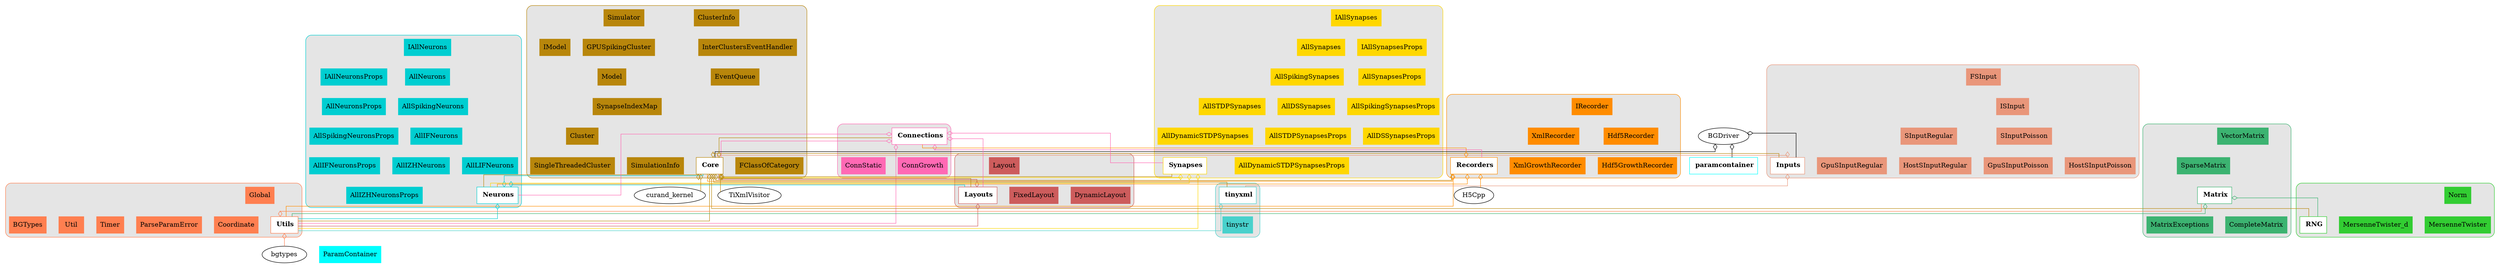 //BrainGrid Overview
//Written in the Dot language (See Graphviz)

digraph {
	 graph[splines=ortho,compound=true]




	subgraph clusterUtils {
		style = rounded
		bgcolor = grey90
		color = coral
		node [shape = record, color = coral];

		BGTypes[label = BGTypes, style = filled];
		Coordinate[label = Coordinate, style = filled];
		Global[label = Global, style = filled];
		ParseParamError[label = ParseParamError, style = filled];
		Timer[label = Timer, style = filled];
		Util[label = Util, style = filled];
		Utils[label =< <B> Utils</B>>, style = bold, fillcolor = white, style = filled];


		//------LAYOUT FOR SUBGRAPH------


		rankdir = BT; // Rank Direction Bottom to Top
		nodesep = 1.5; // Node Separation
		ranksep = 1.5; // Rank Separation


		//INHERITANCE//



		//COMPOSITION//


		BGTypes -> Global [style=invis];
		Coordinate -> Global [style=invis];
	}//end subgraph Utils


	subgraph paramcontainer {
		style = rounded
		bgcolor = grey90
		color = cyan
		node [shape = record, color = cyan];

		ParamContainer[label = ParamContainer, style = filled];
		paramcontainer[label =< <B> paramcontainer</B>>, style = bold, fillcolor = white, style = filled];


		//------LAYOUT FOR SUBGRAPH------


		rankdir = BT; // Rank Direction Bottom to Top
		nodesep = 1.5; // Node Separation
		ranksep = 1.5; // Rank Separation


		//INHERITANCE//



		//COMPOSITION//

	}//end subgraph paramcontainer


	subgraph clusterCore {
		style = rounded
		bgcolor = grey90
		color = darkgoldenrod
		node [shape = record, color = darkgoldenrod];

		Cluster[label = Cluster, style = filled];
		ClusterInfo[label = ClusterInfo, style = filled];
		EventQueue[label = EventQueue, style = filled];
		FClassOfCategory[label = FClassOfCategory, style = filled];
		GPUSpikingCluster[label = GPUSpikingCluster, style = filled];
		IModel[label = IModel, style = filled];
		InterClustersEventHandler[label = InterClustersEventHandler, style = filled];
		Model[label = Model, style = filled];
		SimulationInfo[label = SimulationInfo, style = filled];
		Simulator[label = Simulator, style = filled];
		SingleThreadedCluster[label = SingleThreadedCluster, style = filled];
		SynapseIndexMap[label = SynapseIndexMap, style = filled];
		Core[label =< <B> Core</B>>, style = bold, fillcolor = white, style = filled];


		//------LAYOUT FOR SUBGRAPH------


		rankdir = BT; // Rank Direction Bottom to Top
		nodesep = 1.5; // Node Separation
		ranksep = 1.5; // Rank Separation


		//INHERITANCE//


		GPUSpikingCluster -> Cluster [style=invis];

		Model -> IModel [style=invis];

		SingleThreadedCluster -> Cluster [style=invis];


		//COMPOSITION//


		SimulationInfo -> Cluster [style=invis];

		InterClustersEventHandler -> ClusterInfo [style=invis];

		InterClustersEventHandler -> EventQueue [style=invis];
		SimulationInfo -> EventQueue [style=invis];
		SynapseIndexMap -> EventQueue [style=invis];

		Model -> GPUSpikingCluster [style=invis];

		Cluster -> IModel [style=invis];
		SimulationInfo -> IModel [style=invis];

		EventQueue -> InterClustersEventHandler [style=invis];

		GPUSpikingCluster -> Model [style=invis];
		SynapseIndexMap -> Model [style=invis];

		IModel -> Simulator [style=invis];
		SimulationInfo -> Simulator [style=invis];

		Cluster -> SynapseIndexMap [style=invis];
		ClusterInfo -> SynapseIndexMap [style=invis];
		GPUSpikingCluster -> SynapseIndexMap [style=invis];
		SimulationInfo -> SynapseIndexMap [style=invis];
	}//end subgraph Core


	subgraph clusterRecorders {
		style = rounded
		bgcolor = grey90
		color = darkorange
		node [shape = record, color = darkorange];

		Hdf5GrowthRecorder[label = Hdf5GrowthRecorder, style = filled];
		Hdf5Recorder[label = Hdf5Recorder, style = filled];
		IRecorder[label = IRecorder, style = filled];
		XmlGrowthRecorder[label = XmlGrowthRecorder, style = filled];
		XmlRecorder[label = XmlRecorder, style = filled];
		Recorders[label =< <B> Recorders</B>>, style = bold, fillcolor = white, style = filled];


		//------LAYOUT FOR SUBGRAPH------


		rankdir = BT; // Rank Direction Bottom to Top
		nodesep = 1.5; // Node Separation
		ranksep = 1.5; // Rank Separation


		//INHERITANCE//


		Hdf5GrowthRecorder -> Hdf5Recorder [style=invis];

		Hdf5Recorder -> IRecorder [style=invis];

		XmlGrowthRecorder -> XmlRecorder [style=invis];

		XmlRecorder -> IRecorder [style=invis];


		//COMPOSITION//

	}//end subgraph Recorders


	subgraph clusterInputs {
		style = rounded
		bgcolor = grey90
		color = darksalmon
		node [shape = record, color = darksalmon];

		FSInput[label = FSInput, style = filled];
		GpuSInputPoisson[label = GpuSInputPoisson, style = filled];
		GpuSInputRegular[label = GpuSInputRegular, style = filled];
		HostSInputPoisson[label = HostSInputPoisson, style = filled];
		HostSInputRegular[label = HostSInputRegular, style = filled];
		ISInput[label = ISInput, style = filled];
		SInputPoisson[label = SInputPoisson, style = filled];
		SInputRegular[label = SInputRegular, style = filled];
		Inputs[label =< <B> Inputs</B>>, style = bold, fillcolor = white, style = filled];


		//------LAYOUT FOR SUBGRAPH------


		rankdir = BT; // Rank Direction Bottom to Top
		nodesep = 1.5; // Node Separation
		ranksep = 1.5; // Rank Separation


		//INHERITANCE//


		GpuSInputPoisson -> SInputPoisson [style=invis];

		GpuSInputRegular -> SInputRegular [style=invis];

		HostSInputPoisson -> SInputPoisson [style=invis];

		HostSInputRegular -> SInputRegular [style=invis];

		SInputPoisson -> ISInput [style=invis];

		SInputRegular -> ISInput [style=invis];


		//COMPOSITION//


		GpuSInputPoisson -> FSInput [style=invis];
		GpuSInputRegular -> FSInput [style=invis];
		HostSInputPoisson -> FSInput [style=invis];
		HostSInputRegular -> FSInput [style=invis];
		ISInput -> FSInput [style=invis];
	}//end subgraph Inputs


	subgraph clusterNeurons {
		style = rounded
		bgcolor = grey90
		color = darkturquoise
		node [shape = record, color = darkturquoise];

		AllIFNeurons[label = AllIFNeurons, style = filled];
		AllIFNeuronsProps[label = AllIFNeuronsProps, style = filled];
		AllIZHNeurons[label = AllIZHNeurons, style = filled];
		AllIZHNeuronsProps[label = AllIZHNeuronsProps, style = filled];
		AllLIFNeurons[label = AllLIFNeurons, style = filled];
		AllNeurons[label = AllNeurons, style = filled];
		AllNeuronsProps[label = AllNeuronsProps, style = filled];
		AllSpikingNeurons[label = AllSpikingNeurons, style = filled];
		AllSpikingNeuronsProps[label = AllSpikingNeuronsProps, style = filled];
		IAllNeurons[label = IAllNeurons, style = filled];
		IAllNeuronsProps[label = IAllNeuronsProps, style = filled];
		Neurons[label =< <B> Neurons</B>>, style = bold, fillcolor = white, style = filled];


		//------LAYOUT FOR SUBGRAPH------


		rankdir = BT; // Rank Direction Bottom to Top
		nodesep = 1.5; // Node Separation
		ranksep = 1.5; // Rank Separation


		//INHERITANCE//


		AllIFNeurons -> AllSpikingNeurons [style=invis];

		AllIFNeuronsProps -> AllSpikingNeuronsProps [style=invis];

		AllIZHNeurons -> AllIFNeurons [style=invis];

		AllIZHNeuronsProps -> AllIFNeuronsProps [style=invis];

		AllLIFNeurons -> AllIFNeurons [style=invis];

		AllNeurons -> IAllNeurons [style=invis];

		AllNeuronsProps -> IAllNeuronsProps [style=invis];

		AllSpikingNeurons -> AllNeurons [style=invis];

		AllSpikingNeuronsProps -> AllNeuronsProps [style=invis];


		//COMPOSITION//


		AllIFNeuronsProps -> AllIFNeurons [style=invis];

		AllIZHNeuronsProps -> AllIZHNeurons [style=invis];

		AllNeuronsProps -> AllNeurons [style=invis];

		AllSpikingNeuronsProps -> AllSpikingNeurons [style=invis];
	}//end subgraph Neurons


	subgraph clusterSynapses {
		style = rounded
		bgcolor = grey90
		color = gold
		node [shape = record, color = gold];

		AllDSSynapses[label = AllDSSynapses, style = filled];
		AllDSSynapsesProps[label = AllDSSynapsesProps, style = filled];
		AllDynamicSTDPSynapses[label = AllDynamicSTDPSynapses, style = filled];
		AllDynamicSTDPSynapsesProps[label = AllDynamicSTDPSynapsesProps, style = filled];
		AllSTDPSynapses[label = AllSTDPSynapses, style = filled];
		AllSTDPSynapsesProps[label = AllSTDPSynapsesProps, style = filled];
		AllSpikingSynapses[label = AllSpikingSynapses, style = filled];
		AllSpikingSynapsesProps[label = AllSpikingSynapsesProps, style = filled];
		AllSynapses[label = AllSynapses, style = filled];
		AllSynapsesProps[label = AllSynapsesProps, style = filled];
		IAllSynapses[label = IAllSynapses, style = filled];
		IAllSynapsesProps[label = IAllSynapsesProps, style = filled];
		Synapses[label =< <B> Synapses</B>>, style = bold, fillcolor = white, style = filled];


		//------LAYOUT FOR SUBGRAPH------


		rankdir = BT; // Rank Direction Bottom to Top
		nodesep = 1.5; // Node Separation
		ranksep = 1.5; // Rank Separation


		//INHERITANCE//


		AllDSSynapses -> AllSpikingSynapses [style=invis];

		AllDSSynapsesProps -> AllSpikingSynapsesProps [style=invis];

		AllDynamicSTDPSynapses -> AllSTDPSynapses [style=invis];

		AllDynamicSTDPSynapsesProps -> AllSTDPSynapsesProps [style=invis];

		AllSTDPSynapses -> AllSpikingSynapses [style=invis];

		AllSTDPSynapsesProps -> AllSpikingSynapsesProps [style=invis];

		AllSpikingSynapses -> AllSynapses [style=invis];

		AllSpikingSynapsesProps -> AllSynapsesProps [style=invis];

		AllSynapses -> IAllSynapses [style=invis];

		AllSynapsesProps -> IAllSynapsesProps [style=invis];


		//COMPOSITION//


		AllDSSynapsesProps -> AllDSSynapses [style=invis];

		AllDynamicSTDPSynapsesProps -> AllDynamicSTDPSynapses [style=invis];

		AllSTDPSynapsesProps -> AllSTDPSynapses [style=invis];

		AllSpikingSynapsesProps -> AllSpikingSynapses [style=invis];

		AllSynapsesProps -> AllSynapses [style=invis];

		IAllSynapsesProps -> IAllSynapses [style=invis];
	}//end subgraph Synapses


	subgraph clusterConnections {
		style = rounded
		bgcolor = grey90
		color = hotpink
		node [shape = record, color = hotpink];

		ConnGrowth[label = ConnGrowth, style = filled];
		ConnStatic[label = ConnStatic, style = filled];
		Connections[label = Connections, style = filled];
		Connections[label =< <B> Connections</B>>, style = bold, fillcolor = white, style = filled];


		//------LAYOUT FOR SUBGRAPH------


		rankdir = BT; // Rank Direction Bottom to Top
		nodesep = 1.5; // Node Separation
		ranksep = 1.5; // Rank Separation


		//INHERITANCE//


		ConnGrowth -> Connections [style=invis];

		ConnStatic -> Connections [style=invis];


		//COMPOSITION//

	}//end subgraph Connections


	subgraph clusterLayouts {
		style = rounded
		bgcolor = grey90
		color = indianred
		node [shape = record, color = indianred];

		DynamicLayout[label = DynamicLayout, style = filled];
		FixedLayout[label = FixedLayout, style = filled];
		Layout[label = Layout, style = filled];
		Layouts[label =< <B> Layouts</B>>, style = bold, fillcolor = white, style = filled];


		//------LAYOUT FOR SUBGRAPH------


		rankdir = BT; // Rank Direction Bottom to Top
		nodesep = 1.5; // Node Separation
		ranksep = 1.5; // Rank Separation


		//INHERITANCE//


		DynamicLayout -> Layout [style=invis];

		FixedLayout -> Layout [style=invis];


		//COMPOSITION//

	}//end subgraph Layouts


	subgraph clusterRNG {
		style = rounded
		bgcolor = grey90
		color = limegreen
		node [shape = record, color = limegreen];

		MersenneTwister[label = MersenneTwister, style = filled];
		MersenneTwister_d[label = MersenneTwister_d, style = filled];
		Norm[label = Norm, style = filled];
		RNG[label =< <B> RNG</B>>, style = bold, fillcolor = white, style = filled];


		//------LAYOUT FOR SUBGRAPH------


		rankdir = BT; // Rank Direction Bottom to Top
		nodesep = 1.5; // Node Separation
		ranksep = 1.5; // Rank Separation


		//INHERITANCE//



		//COMPOSITION//


		MersenneTwister -> Norm [style=invis];
	}//end subgraph RNG


	subgraph clusterMatrix {
		style = rounded
		bgcolor = grey90
		color = mediumseagreen
		node [shape = record, color = mediumseagreen];

		CompleteMatrix[label = CompleteMatrix, style = filled];
		Matrix[label = Matrix, style = filled];
		MatrixExceptions[label = MatrixExceptions, style = filled];
		SparseMatrix[label = SparseMatrix, style = filled];
		VectorMatrix[label = VectorMatrix, style = filled];
		Matrix[label =< <B> Matrix</B>>, style = bold, fillcolor = white, style = filled];


		//------LAYOUT FOR SUBGRAPH------


		rankdir = BT; // Rank Direction Bottom to Top
		nodesep = 1.5; // Node Separation
		ranksep = 1.5; // Rank Separation


		//INHERITANCE//


		CompleteMatrix -> Matrix [style=invis];

		VectorMatrix -> Matrix [style=invis];


		//COMPOSITION//


		VectorMatrix -> CompleteMatrix [style=invis];

		MatrixExceptions -> Matrix [style=invis];

		Matrix -> SparseMatrix [style=invis];
		VectorMatrix -> SparseMatrix [style=invis];

		CompleteMatrix -> VectorMatrix [style=invis];
		SparseMatrix -> VectorMatrix [style=invis];
	}//end subgraph Matrix


	subgraph clustertinyxml {
		style = rounded
		bgcolor = grey90
		color = mediumturquoise
		node [shape = record, color = mediumturquoise];

		tinystr[label = tinystr, style = filled];
		tinyxml[label = tinyxml, style = filled];
		tinyxml[label =< <B> tinyxml</B>>, style = bold, fillcolor = white, style = filled];


		//------LAYOUT FOR SUBGRAPH------


		rankdir = BT; // Rank Direction Bottom to Top
		nodesep = 1.5; // Node Separation
		ranksep = 1.5; // Rank Separation


		//INHERITANCE//



		//COMPOSITION//


		tinystr -> tinyxml [style=invis];
	}//end subgraph tinyxml
//-------LAYOUT OF RELATIONSHIPS BETWEEN SUBGRAPHS------//
rankdir = BT; // Rank Direction Top to Bottom
nodesep = 0.375; // Node Separation
ranksep = 0.375; // Rank Separation


edge [color=hotpink];
Core -> Connections [arrowhead=ediamond, ltail = clusterConnections,lhead = clusterCore];
Recorders -> Connections [arrowhead=ediamond, ltail = clusterConnections,lhead = clusterRecorders];

edge [color=darkorange];
Utils -> Recorders [arrowhead=ediamond, ltail = clusterRecorders,lhead = clusterUtils];

edge [color=mediumturquoise];
Utils -> tinyxml [arrowhead=ediamond, ltail = clustertinyxml,lhead = clusterUtils];

edge [color=darkturquoise];
Core -> Neurons [arrowhead=ediamond, ltail = clusterNeurons,lhead = clusterCore];

edge [color=darkgoldenrod];
RNG -> Core [arrowhead=ediamond, ltail = clusterCore,lhead = clusterRNG];
Connections -> Core [arrowhead=ediamond, ltail = clusterCore,lhead = clusterConnections];

edge [color=coral];
bgtypes -> Utils [arrowhead=ediamond, lhead = clusterbgtypes];

edge [color=indianred];
Core -> Layouts [arrowhead=ediamond, ltail = clusterLayouts,lhead = clusterCore];

edge [color=darkgoldenrod];
Synapses -> Core [arrowhead=ediamond, ltail = clusterCore,lhead = clusterSynapses];

edge [color=gold];
Core -> Synapses [arrowhead=ediamond, ltail = clusterSynapses,lhead = clusterCore];

edge [color=darksalmon];
Core -> Inputs [arrowhead=ediamond, ltail = clusterInputs,lhead = clusterCore];

edge [color=gold];
Neurons -> Synapses [arrowhead=ediamond, ltail = clusterSynapses,lhead = clusterNeurons];

edge [color=hotpink];
Synapses -> Connections [arrowhead=ediamond, ltail = clusterConnections,lhead = clusterSynapses];

edge [color=coral];
Matrix -> Utils [arrowhead=ediamond, ltail = clusterUtils,lhead = clusterMatrix];

edge [color=darkorange];
Connections -> Recorders [arrowhead=ediamond, ltail = clusterRecorders,lhead = clusterConnections];

edge [color=black];
Core -> BGDriver [arrowhead=ediamond, ltail = clusterBGDriver,];

edge [color=darkgoldenrod];
Inputs -> Core [arrowhead=ediamond, ltail = clusterCore,lhead = clusterInputs];

edge [color=darkorange];
Core -> Recorders [arrowhead=ediamond, ltail = clusterRecorders,lhead = clusterCore];
Neurons -> Recorders [arrowhead=ediamond, ltail = clusterRecorders,lhead = clusterNeurons];

edge [color=darkgoldenrod];
curand_kernel -> Core [arrowhead=ediamond, lhead = clustercurand_kernel];
tinyxml -> Core [arrowhead=ediamond, ltail = clusterCore,lhead = clustertinyxml];

edge [color=darksalmon];
tinyxml -> Inputs [arrowhead=ediamond, ltail = clusterInputs,lhead = clustertinyxml];

edge [color=mediumseagreen];
RNG -> Matrix [arrowhead=ediamond, ltail = clusterMatrix,lhead = clusterRNG];

edge [color=darkgoldenrod];
Neurons -> Core [arrowhead=ediamond, ltail = clusterCore,lhead = clusterNeurons];

edge [color=black];
Inputs -> BGDriver [arrowhead=ediamond, ltail = clusterBGDriver,];

edge [color=darkturquoise];
Layouts -> Neurons [arrowhead=ediamond, ltail = clusterNeurons,lhead = clusterLayouts];

edge [color=hotpink];
Utils -> Connections [arrowhead=ediamond, ltail = clusterConnections,lhead = clusterUtils];

edge [color=darkturquoise];
Utils -> Neurons [arrowhead=ediamond, ltail = clusterNeurons,lhead = clusterUtils];

edge [color=darkorange];
H5Cpp -> Recorders [arrowhead=ediamond, lhead = clusterH5Cpp];

edge [color=darkgoldenrod];
Layouts -> Core [arrowhead=ediamond, ltail = clusterCore,lhead = clusterLayouts];
TiXmlVisitor -> Core [arrowhead=ediamond, lhead = clusterTiXmlVisitor];

edge [color=hotpink];
Neurons -> Connections [arrowhead=ediamond, ltail = clusterConnections,lhead = clusterNeurons];

edge [color=darkgoldenrod];
Utils -> Core [arrowhead=ediamond, ltail = clusterCore,lhead = clusterUtils];

edge [color=black];
paramcontainer -> BGDriver [arrowhead=ediamond, ltail = clusterBGDriver,];

edge [color=hotpink];
Layouts -> Connections [arrowhead=ediamond, ltail = clusterConnections,lhead = clusterLayouts];

edge [color=mediumseagreen];
Utils -> Matrix [arrowhead=ediamond, ltail = clusterMatrix,lhead = clusterUtils];

edge [color=gold];
Utils -> Synapses [arrowhead=ediamond, ltail = clusterSynapses,lhead = clusterUtils];

edge [color=darkgoldenrod];
Recorders -> Core [arrowhead=ediamond, ltail = clusterCore,lhead = clusterRecorders];

edge [color=indianred];
Utils -> Layouts [arrowhead=ediamond, ltail = clusterLayouts,lhead = clusterUtils];
}//End digraph declaration

